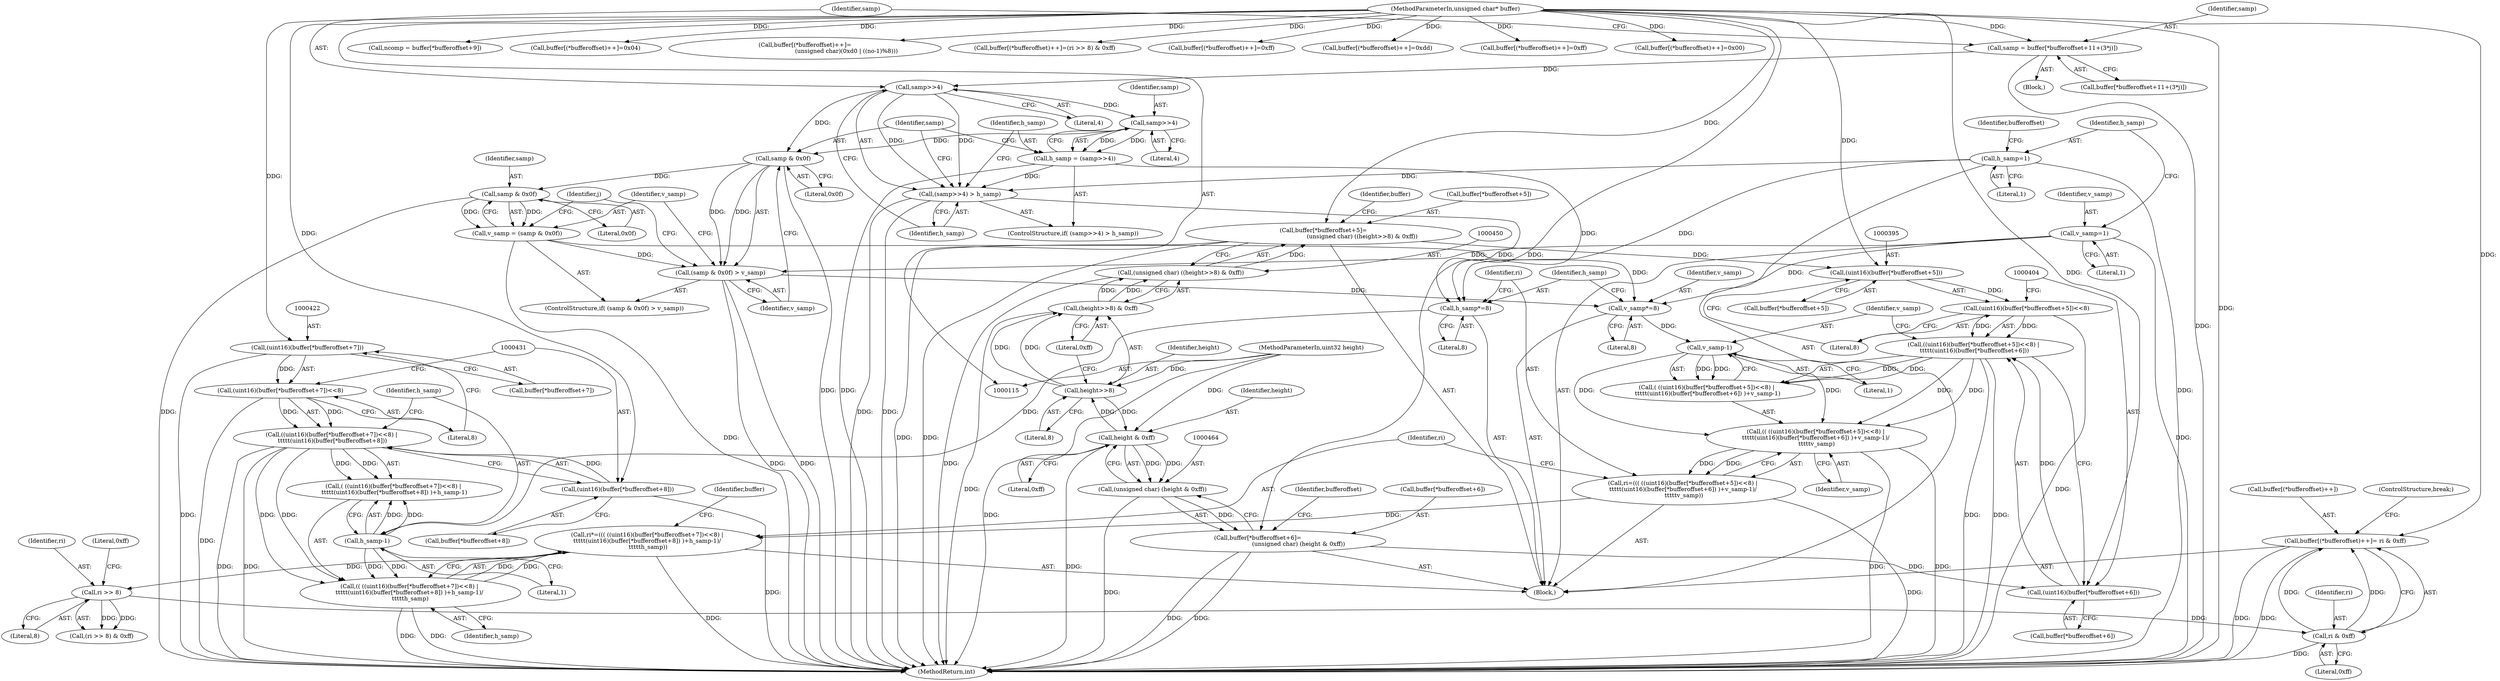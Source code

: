 digraph "0_libtiff_83a4b92815ea04969d494416eaae3d4c6b338e4a#diff-c8b4b355f9b5c06d585b23138e1c185f_3@array" {
"1000513" [label="(Call,buffer[(*bufferoffset)++]= ri & 0xff)"];
"1000519" [label="(Call,ri & 0xff)"];
"1000509" [label="(Call,ri >> 8)"];
"1000415" [label="(Call,ri*=((( ((uint16)(buffer[*bufferoffset+7])<<8) | \n\t\t\t\t\t(uint16)(buffer[*bufferoffset+8]) )+h_samp-1)/ \n\t\t\t\t\th_samp))"];
"1000417" [label="(Call,(( ((uint16)(buffer[*bufferoffset+7])<<8) | \n\t\t\t\t\t(uint16)(buffer[*bufferoffset+8]) )+h_samp-1)/ \n\t\t\t\t\th_samp)"];
"1000419" [label="(Call,((uint16)(buffer[*bufferoffset+7])<<8) | \n\t\t\t\t\t(uint16)(buffer[*bufferoffset+8]))"];
"1000420" [label="(Call,(uint16)(buffer[*bufferoffset+7])<<8)"];
"1000421" [label="(Call,(uint16)(buffer[*bufferoffset+7]))"];
"1000118" [label="(MethodParameterIn,unsigned char* buffer)"];
"1000430" [label="(Call,(uint16)(buffer[*bufferoffset+8]))"];
"1000438" [label="(Call,h_samp-1)"];
"1000385" [label="(Call,h_samp*=8)"];
"1000361" [label="(Call,(samp>>4) > h_samp)"];
"1000362" [label="(Call,samp>>4)"];
"1000348" [label="(Call,samp = buffer[*bufferoffset+11+(3*j)])"];
"1000366" [label="(Call,h_samp = (samp>>4))"];
"1000368" [label="(Call,samp>>4)"];
"1000319" [label="(Call,h_samp=1)"];
"1000388" [label="(Call,ri=((( ((uint16)(buffer[*bufferoffset+5])<<8) | \n\t\t\t\t\t(uint16)(buffer[*bufferoffset+6]) )+v_samp-1)/ \n\t\t\t\t\tv_samp))"];
"1000390" [label="(Call,(( ((uint16)(buffer[*bufferoffset+5])<<8) | \n\t\t\t\t\t(uint16)(buffer[*bufferoffset+6]) )+v_samp-1)/ \n\t\t\t\t\tv_samp)"];
"1000392" [label="(Call,((uint16)(buffer[*bufferoffset+5])<<8) | \n\t\t\t\t\t(uint16)(buffer[*bufferoffset+6]))"];
"1000393" [label="(Call,(uint16)(buffer[*bufferoffset+5])<<8)"];
"1000394" [label="(Call,(uint16)(buffer[*bufferoffset+5]))"];
"1000442" [label="(Call,buffer[*bufferoffset+5]=\n                                          (unsigned char) ((height>>8) & 0xff))"];
"1000449" [label="(Call,(unsigned char) ((height>>8) & 0xff))"];
"1000451" [label="(Call,(height>>8) & 0xff)"];
"1000452" [label="(Call,height>>8)"];
"1000465" [label="(Call,height & 0xff)"];
"1000122" [label="(MethodParameterIn,uint32 height)"];
"1000403" [label="(Call,(uint16)(buffer[*bufferoffset+6]))"];
"1000456" [label="(Call,buffer[*bufferoffset+6]=\n                                            (unsigned char) (height & 0xff))"];
"1000463" [label="(Call,(unsigned char) (height & 0xff))"];
"1000411" [label="(Call,v_samp-1)"];
"1000382" [label="(Call,v_samp*=8)"];
"1000372" [label="(Call,(samp & 0x0f) > v_samp)"];
"1000373" [label="(Call,samp & 0x0f)"];
"1000377" [label="(Call,v_samp = (samp & 0x0f))"];
"1000379" [label="(Call,samp & 0x0f)"];
"1000316" [label="(Call,v_samp=1)"];
"1000365" [label="(Identifier,h_samp)"];
"1000519" [label="(Call,ri & 0xff)"];
"1000326" [label="(Identifier,bufferoffset)"];
"1000382" [label="(Call,v_samp*=8)"];
"1000453" [label="(Identifier,height)"];
"1000391" [label="(Call,( ((uint16)(buffer[*bufferoffset+5])<<8) | \n\t\t\t\t\t(uint16)(buffer[*bufferoffset+6]) )+v_samp-1)"];
"1000509" [label="(Call,ri >> 8)"];
"1000298" [label="(Call,ncomp = buffer[*bufferoffset+9])"];
"1000371" [label="(ControlStructure,if( (samp & 0x0f) > v_samp))"];
"1000402" [label="(Literal,8)"];
"1000375" [label="(Literal,0x0f)"];
"1000449" [label="(Call,(unsigned char) ((height>>8) & 0xff))"];
"1000451" [label="(Call,(height>>8) & 0xff)"];
"1000362" [label="(Call,samp>>4)"];
"1000363" [label="(Identifier,samp)"];
"1000514" [label="(Call,buffer[(*bufferoffset)++])"];
"1000376" [label="(Identifier,v_samp)"];
"1000495" [label="(Call,buffer[(*bufferoffset)++]=0x04)"];
"1000345" [label="(Identifier,j)"];
"1000383" [label="(Identifier,v_samp)"];
"1000470" [label="(Identifier,bufferoffset)"];
"1000377" [label="(Call,v_samp = (samp & 0x0f))"];
"1000415" [label="(Call,ri*=((( ((uint16)(buffer[*bufferoffset+7])<<8) | \n\t\t\t\t\t(uint16)(buffer[*bufferoffset+8]) )+h_samp-1)/ \n\t\t\t\t\th_samp))"];
"1000360" [label="(ControlStructure,if( (samp>>4) > h_samp))"];
"1000403" [label="(Call,(uint16)(buffer[*bufferoffset+6]))"];
"1000444" [label="(Identifier,buffer)"];
"1000122" [label="(MethodParameterIn,uint32 height)"];
"1000614" [label="(Call,buffer[(*bufferoffset)++]=\n                                             (unsigned char)(0xd0 | ((no-1)%8)))"];
"1000361" [label="(Call,(samp>>4) > h_samp)"];
"1000418" [label="(Call,( ((uint16)(buffer[*bufferoffset+7])<<8) | \n\t\t\t\t\t(uint16)(buffer[*bufferoffset+8]) )+h_samp-1)"];
"1000466" [label="(Identifier,height)"];
"1000502" [label="(Call,buffer[(*bufferoffset)++]=(ri >> 8) & 0xff)"];
"1000455" [label="(Literal,0xff)"];
"1000513" [label="(Call,buffer[(*bufferoffset)++]= ri & 0xff)"];
"1000454" [label="(Literal,8)"];
"1000405" [label="(Call,buffer[*bufferoffset+6])"];
"1000421" [label="(Call,(uint16)(buffer[*bufferoffset+7]))"];
"1000413" [label="(Literal,1)"];
"1000118" [label="(MethodParameterIn,unsigned char* buffer)"];
"1000319" [label="(Call,h_samp=1)"];
"1000432" [label="(Call,buffer[*bufferoffset+8])"];
"1000346" [label="(Block,)"];
"1000389" [label="(Identifier,ri)"];
"1000370" [label="(Literal,4)"];
"1000349" [label="(Identifier,samp)"];
"1000366" [label="(Call,h_samp = (samp>>4))"];
"1000607" [label="(Call,buffer[(*bufferoffset)++]=0xff)"];
"1000481" [label="(Call,buffer[(*bufferoffset)++]=0xdd)"];
"1000393" [label="(Call,(uint16)(buffer[*bufferoffset+5])<<8)"];
"1000521" [label="(Literal,0xff)"];
"1000430" [label="(Call,(uint16)(buffer[*bufferoffset+8]))"];
"1000386" [label="(Identifier,h_samp)"];
"1000474" [label="(Call,buffer[(*bufferoffset)++]=0xff)"];
"1000373" [label="(Call,samp & 0x0f)"];
"1000438" [label="(Call,h_samp-1)"];
"1000488" [label="(Call,buffer[(*bufferoffset)++]=0x00)"];
"1000417" [label="(Call,(( ((uint16)(buffer[*bufferoffset+7])<<8) | \n\t\t\t\t\t(uint16)(buffer[*bufferoffset+8]) )+h_samp-1)/ \n\t\t\t\t\th_samp)"];
"1000385" [label="(Call,h_samp*=8)"];
"1000463" [label="(Call,(unsigned char) (height & 0xff))"];
"1000439" [label="(Identifier,h_samp)"];
"1000443" [label="(Call,buffer[*bufferoffset+5])"];
"1000368" [label="(Call,samp>>4)"];
"1000392" [label="(Call,((uint16)(buffer[*bufferoffset+5])<<8) | \n\t\t\t\t\t(uint16)(buffer[*bufferoffset+6]))"];
"1000380" [label="(Identifier,samp)"];
"1000396" [label="(Call,buffer[*bufferoffset+5])"];
"1000511" [label="(Literal,8)"];
"1000520" [label="(Identifier,ri)"];
"1000379" [label="(Call,samp & 0x0f)"];
"1000387" [label="(Literal,8)"];
"1000411" [label="(Call,v_samp-1)"];
"1000320" [label="(Identifier,h_samp)"];
"1000419" [label="(Call,((uint16)(buffer[*bufferoffset+7])<<8) | \n\t\t\t\t\t(uint16)(buffer[*bufferoffset+8]))"];
"1000457" [label="(Call,buffer[*bufferoffset+6])"];
"1000510" [label="(Identifier,ri)"];
"1000348" [label="(Call,samp = buffer[*bufferoffset+11+(3*j)])"];
"1000317" [label="(Identifier,v_samp)"];
"1000442" [label="(Call,buffer[*bufferoffset+5]=\n                                          (unsigned char) ((height>>8) & 0xff))"];
"1000364" [label="(Literal,4)"];
"1000423" [label="(Call,buffer[*bufferoffset+7])"];
"1000316" [label="(Call,v_samp=1)"];
"1000429" [label="(Literal,8)"];
"1000420" [label="(Call,(uint16)(buffer[*bufferoffset+7])<<8)"];
"1000452" [label="(Call,height>>8)"];
"1000456" [label="(Call,buffer[*bufferoffset+6]=\n                                            (unsigned char) (height & 0xff))"];
"1000394" [label="(Call,(uint16)(buffer[*bufferoffset+5]))"];
"1000465" [label="(Call,height & 0xff)"];
"1000369" [label="(Identifier,samp)"];
"1000512" [label="(Literal,0xff)"];
"1000440" [label="(Literal,1)"];
"1000260" [label="(Block,)"];
"1000522" [label="(ControlStructure,break;)"];
"1000388" [label="(Call,ri=((( ((uint16)(buffer[*bufferoffset+5])<<8) | \n\t\t\t\t\t(uint16)(buffer[*bufferoffset+6]) )+v_samp-1)/ \n\t\t\t\t\tv_samp))"];
"1000441" [label="(Identifier,h_samp)"];
"1000318" [label="(Literal,1)"];
"1000390" [label="(Call,(( ((uint16)(buffer[*bufferoffset+5])<<8) | \n\t\t\t\t\t(uint16)(buffer[*bufferoffset+6]) )+v_samp-1)/ \n\t\t\t\t\tv_samp)"];
"1000367" [label="(Identifier,h_samp)"];
"1000350" [label="(Call,buffer[*bufferoffset+11+(3*j)])"];
"1000467" [label="(Literal,0xff)"];
"1000378" [label="(Identifier,v_samp)"];
"1000372" [label="(Call,(samp & 0x0f) > v_samp)"];
"1000458" [label="(Identifier,buffer)"];
"1000414" [label="(Identifier,v_samp)"];
"1000321" [label="(Literal,1)"];
"1000381" [label="(Literal,0x0f)"];
"1000384" [label="(Literal,8)"];
"1000508" [label="(Call,(ri >> 8) & 0xff)"];
"1000678" [label="(MethodReturn,int)"];
"1000416" [label="(Identifier,ri)"];
"1000412" [label="(Identifier,v_samp)"];
"1000374" [label="(Identifier,samp)"];
"1000513" -> "1000260"  [label="AST: "];
"1000513" -> "1000519"  [label="CFG: "];
"1000514" -> "1000513"  [label="AST: "];
"1000519" -> "1000513"  [label="AST: "];
"1000522" -> "1000513"  [label="CFG: "];
"1000513" -> "1000678"  [label="DDG: "];
"1000513" -> "1000678"  [label="DDG: "];
"1000519" -> "1000513"  [label="DDG: "];
"1000519" -> "1000513"  [label="DDG: "];
"1000118" -> "1000513"  [label="DDG: "];
"1000519" -> "1000521"  [label="CFG: "];
"1000520" -> "1000519"  [label="AST: "];
"1000521" -> "1000519"  [label="AST: "];
"1000519" -> "1000678"  [label="DDG: "];
"1000509" -> "1000519"  [label="DDG: "];
"1000509" -> "1000508"  [label="AST: "];
"1000509" -> "1000511"  [label="CFG: "];
"1000510" -> "1000509"  [label="AST: "];
"1000511" -> "1000509"  [label="AST: "];
"1000512" -> "1000509"  [label="CFG: "];
"1000509" -> "1000508"  [label="DDG: "];
"1000509" -> "1000508"  [label="DDG: "];
"1000415" -> "1000509"  [label="DDG: "];
"1000415" -> "1000260"  [label="AST: "];
"1000415" -> "1000417"  [label="CFG: "];
"1000416" -> "1000415"  [label="AST: "];
"1000417" -> "1000415"  [label="AST: "];
"1000444" -> "1000415"  [label="CFG: "];
"1000415" -> "1000678"  [label="DDG: "];
"1000417" -> "1000415"  [label="DDG: "];
"1000417" -> "1000415"  [label="DDG: "];
"1000388" -> "1000415"  [label="DDG: "];
"1000417" -> "1000441"  [label="CFG: "];
"1000418" -> "1000417"  [label="AST: "];
"1000441" -> "1000417"  [label="AST: "];
"1000417" -> "1000678"  [label="DDG: "];
"1000417" -> "1000678"  [label="DDG: "];
"1000419" -> "1000417"  [label="DDG: "];
"1000419" -> "1000417"  [label="DDG: "];
"1000438" -> "1000417"  [label="DDG: "];
"1000438" -> "1000417"  [label="DDG: "];
"1000419" -> "1000418"  [label="AST: "];
"1000419" -> "1000430"  [label="CFG: "];
"1000420" -> "1000419"  [label="AST: "];
"1000430" -> "1000419"  [label="AST: "];
"1000439" -> "1000419"  [label="CFG: "];
"1000419" -> "1000678"  [label="DDG: "];
"1000419" -> "1000678"  [label="DDG: "];
"1000419" -> "1000418"  [label="DDG: "];
"1000419" -> "1000418"  [label="DDG: "];
"1000420" -> "1000419"  [label="DDG: "];
"1000420" -> "1000419"  [label="DDG: "];
"1000430" -> "1000419"  [label="DDG: "];
"1000420" -> "1000429"  [label="CFG: "];
"1000421" -> "1000420"  [label="AST: "];
"1000429" -> "1000420"  [label="AST: "];
"1000431" -> "1000420"  [label="CFG: "];
"1000420" -> "1000678"  [label="DDG: "];
"1000421" -> "1000420"  [label="DDG: "];
"1000421" -> "1000423"  [label="CFG: "];
"1000422" -> "1000421"  [label="AST: "];
"1000423" -> "1000421"  [label="AST: "];
"1000429" -> "1000421"  [label="CFG: "];
"1000421" -> "1000678"  [label="DDG: "];
"1000118" -> "1000421"  [label="DDG: "];
"1000118" -> "1000115"  [label="AST: "];
"1000118" -> "1000678"  [label="DDG: "];
"1000118" -> "1000298"  [label="DDG: "];
"1000118" -> "1000348"  [label="DDG: "];
"1000118" -> "1000394"  [label="DDG: "];
"1000118" -> "1000403"  [label="DDG: "];
"1000118" -> "1000430"  [label="DDG: "];
"1000118" -> "1000442"  [label="DDG: "];
"1000118" -> "1000456"  [label="DDG: "];
"1000118" -> "1000474"  [label="DDG: "];
"1000118" -> "1000481"  [label="DDG: "];
"1000118" -> "1000488"  [label="DDG: "];
"1000118" -> "1000495"  [label="DDG: "];
"1000118" -> "1000502"  [label="DDG: "];
"1000118" -> "1000607"  [label="DDG: "];
"1000118" -> "1000614"  [label="DDG: "];
"1000430" -> "1000432"  [label="CFG: "];
"1000431" -> "1000430"  [label="AST: "];
"1000432" -> "1000430"  [label="AST: "];
"1000430" -> "1000678"  [label="DDG: "];
"1000438" -> "1000418"  [label="AST: "];
"1000438" -> "1000440"  [label="CFG: "];
"1000439" -> "1000438"  [label="AST: "];
"1000440" -> "1000438"  [label="AST: "];
"1000418" -> "1000438"  [label="CFG: "];
"1000438" -> "1000418"  [label="DDG: "];
"1000438" -> "1000418"  [label="DDG: "];
"1000385" -> "1000438"  [label="DDG: "];
"1000385" -> "1000260"  [label="AST: "];
"1000385" -> "1000387"  [label="CFG: "];
"1000386" -> "1000385"  [label="AST: "];
"1000387" -> "1000385"  [label="AST: "];
"1000389" -> "1000385"  [label="CFG: "];
"1000361" -> "1000385"  [label="DDG: "];
"1000366" -> "1000385"  [label="DDG: "];
"1000319" -> "1000385"  [label="DDG: "];
"1000361" -> "1000360"  [label="AST: "];
"1000361" -> "1000365"  [label="CFG: "];
"1000362" -> "1000361"  [label="AST: "];
"1000365" -> "1000361"  [label="AST: "];
"1000367" -> "1000361"  [label="CFG: "];
"1000374" -> "1000361"  [label="CFG: "];
"1000361" -> "1000678"  [label="DDG: "];
"1000361" -> "1000678"  [label="DDG: "];
"1000362" -> "1000361"  [label="DDG: "];
"1000362" -> "1000361"  [label="DDG: "];
"1000366" -> "1000361"  [label="DDG: "];
"1000319" -> "1000361"  [label="DDG: "];
"1000362" -> "1000364"  [label="CFG: "];
"1000363" -> "1000362"  [label="AST: "];
"1000364" -> "1000362"  [label="AST: "];
"1000365" -> "1000362"  [label="CFG: "];
"1000348" -> "1000362"  [label="DDG: "];
"1000362" -> "1000368"  [label="DDG: "];
"1000362" -> "1000373"  [label="DDG: "];
"1000348" -> "1000346"  [label="AST: "];
"1000348" -> "1000350"  [label="CFG: "];
"1000349" -> "1000348"  [label="AST: "];
"1000350" -> "1000348"  [label="AST: "];
"1000363" -> "1000348"  [label="CFG: "];
"1000348" -> "1000678"  [label="DDG: "];
"1000366" -> "1000360"  [label="AST: "];
"1000366" -> "1000368"  [label="CFG: "];
"1000367" -> "1000366"  [label="AST: "];
"1000368" -> "1000366"  [label="AST: "];
"1000374" -> "1000366"  [label="CFG: "];
"1000366" -> "1000678"  [label="DDG: "];
"1000368" -> "1000366"  [label="DDG: "];
"1000368" -> "1000366"  [label="DDG: "];
"1000368" -> "1000370"  [label="CFG: "];
"1000369" -> "1000368"  [label="AST: "];
"1000370" -> "1000368"  [label="AST: "];
"1000368" -> "1000373"  [label="DDG: "];
"1000319" -> "1000260"  [label="AST: "];
"1000319" -> "1000321"  [label="CFG: "];
"1000320" -> "1000319"  [label="AST: "];
"1000321" -> "1000319"  [label="AST: "];
"1000326" -> "1000319"  [label="CFG: "];
"1000319" -> "1000678"  [label="DDG: "];
"1000388" -> "1000260"  [label="AST: "];
"1000388" -> "1000390"  [label="CFG: "];
"1000389" -> "1000388"  [label="AST: "];
"1000390" -> "1000388"  [label="AST: "];
"1000416" -> "1000388"  [label="CFG: "];
"1000388" -> "1000678"  [label="DDG: "];
"1000390" -> "1000388"  [label="DDG: "];
"1000390" -> "1000388"  [label="DDG: "];
"1000390" -> "1000414"  [label="CFG: "];
"1000391" -> "1000390"  [label="AST: "];
"1000414" -> "1000390"  [label="AST: "];
"1000390" -> "1000678"  [label="DDG: "];
"1000390" -> "1000678"  [label="DDG: "];
"1000392" -> "1000390"  [label="DDG: "];
"1000392" -> "1000390"  [label="DDG: "];
"1000411" -> "1000390"  [label="DDG: "];
"1000411" -> "1000390"  [label="DDG: "];
"1000392" -> "1000391"  [label="AST: "];
"1000392" -> "1000403"  [label="CFG: "];
"1000393" -> "1000392"  [label="AST: "];
"1000403" -> "1000392"  [label="AST: "];
"1000412" -> "1000392"  [label="CFG: "];
"1000392" -> "1000678"  [label="DDG: "];
"1000392" -> "1000678"  [label="DDG: "];
"1000392" -> "1000391"  [label="DDG: "];
"1000392" -> "1000391"  [label="DDG: "];
"1000393" -> "1000392"  [label="DDG: "];
"1000393" -> "1000392"  [label="DDG: "];
"1000403" -> "1000392"  [label="DDG: "];
"1000393" -> "1000402"  [label="CFG: "];
"1000394" -> "1000393"  [label="AST: "];
"1000402" -> "1000393"  [label="AST: "];
"1000404" -> "1000393"  [label="CFG: "];
"1000393" -> "1000678"  [label="DDG: "];
"1000394" -> "1000393"  [label="DDG: "];
"1000394" -> "1000396"  [label="CFG: "];
"1000395" -> "1000394"  [label="AST: "];
"1000396" -> "1000394"  [label="AST: "];
"1000402" -> "1000394"  [label="CFG: "];
"1000442" -> "1000394"  [label="DDG: "];
"1000442" -> "1000260"  [label="AST: "];
"1000442" -> "1000449"  [label="CFG: "];
"1000443" -> "1000442"  [label="AST: "];
"1000449" -> "1000442"  [label="AST: "];
"1000458" -> "1000442"  [label="CFG: "];
"1000442" -> "1000678"  [label="DDG: "];
"1000442" -> "1000678"  [label="DDG: "];
"1000449" -> "1000442"  [label="DDG: "];
"1000449" -> "1000451"  [label="CFG: "];
"1000450" -> "1000449"  [label="AST: "];
"1000451" -> "1000449"  [label="AST: "];
"1000449" -> "1000678"  [label="DDG: "];
"1000451" -> "1000449"  [label="DDG: "];
"1000451" -> "1000449"  [label="DDG: "];
"1000451" -> "1000455"  [label="CFG: "];
"1000452" -> "1000451"  [label="AST: "];
"1000455" -> "1000451"  [label="AST: "];
"1000451" -> "1000678"  [label="DDG: "];
"1000452" -> "1000451"  [label="DDG: "];
"1000452" -> "1000451"  [label="DDG: "];
"1000452" -> "1000454"  [label="CFG: "];
"1000453" -> "1000452"  [label="AST: "];
"1000454" -> "1000452"  [label="AST: "];
"1000455" -> "1000452"  [label="CFG: "];
"1000465" -> "1000452"  [label="DDG: "];
"1000122" -> "1000452"  [label="DDG: "];
"1000452" -> "1000465"  [label="DDG: "];
"1000465" -> "1000463"  [label="AST: "];
"1000465" -> "1000467"  [label="CFG: "];
"1000466" -> "1000465"  [label="AST: "];
"1000467" -> "1000465"  [label="AST: "];
"1000463" -> "1000465"  [label="CFG: "];
"1000465" -> "1000678"  [label="DDG: "];
"1000465" -> "1000463"  [label="DDG: "];
"1000465" -> "1000463"  [label="DDG: "];
"1000122" -> "1000465"  [label="DDG: "];
"1000122" -> "1000115"  [label="AST: "];
"1000122" -> "1000678"  [label="DDG: "];
"1000403" -> "1000405"  [label="CFG: "];
"1000404" -> "1000403"  [label="AST: "];
"1000405" -> "1000403"  [label="AST: "];
"1000456" -> "1000403"  [label="DDG: "];
"1000456" -> "1000260"  [label="AST: "];
"1000456" -> "1000463"  [label="CFG: "];
"1000457" -> "1000456"  [label="AST: "];
"1000463" -> "1000456"  [label="AST: "];
"1000470" -> "1000456"  [label="CFG: "];
"1000456" -> "1000678"  [label="DDG: "];
"1000456" -> "1000678"  [label="DDG: "];
"1000463" -> "1000456"  [label="DDG: "];
"1000464" -> "1000463"  [label="AST: "];
"1000463" -> "1000678"  [label="DDG: "];
"1000411" -> "1000391"  [label="AST: "];
"1000411" -> "1000413"  [label="CFG: "];
"1000412" -> "1000411"  [label="AST: "];
"1000413" -> "1000411"  [label="AST: "];
"1000391" -> "1000411"  [label="CFG: "];
"1000411" -> "1000391"  [label="DDG: "];
"1000411" -> "1000391"  [label="DDG: "];
"1000382" -> "1000411"  [label="DDG: "];
"1000382" -> "1000260"  [label="AST: "];
"1000382" -> "1000384"  [label="CFG: "];
"1000383" -> "1000382"  [label="AST: "];
"1000384" -> "1000382"  [label="AST: "];
"1000386" -> "1000382"  [label="CFG: "];
"1000372" -> "1000382"  [label="DDG: "];
"1000377" -> "1000382"  [label="DDG: "];
"1000316" -> "1000382"  [label="DDG: "];
"1000372" -> "1000371"  [label="AST: "];
"1000372" -> "1000376"  [label="CFG: "];
"1000373" -> "1000372"  [label="AST: "];
"1000376" -> "1000372"  [label="AST: "];
"1000378" -> "1000372"  [label="CFG: "];
"1000345" -> "1000372"  [label="CFG: "];
"1000372" -> "1000678"  [label="DDG: "];
"1000372" -> "1000678"  [label="DDG: "];
"1000373" -> "1000372"  [label="DDG: "];
"1000373" -> "1000372"  [label="DDG: "];
"1000377" -> "1000372"  [label="DDG: "];
"1000316" -> "1000372"  [label="DDG: "];
"1000373" -> "1000375"  [label="CFG: "];
"1000374" -> "1000373"  [label="AST: "];
"1000375" -> "1000373"  [label="AST: "];
"1000376" -> "1000373"  [label="CFG: "];
"1000373" -> "1000678"  [label="DDG: "];
"1000373" -> "1000379"  [label="DDG: "];
"1000377" -> "1000371"  [label="AST: "];
"1000377" -> "1000379"  [label="CFG: "];
"1000378" -> "1000377"  [label="AST: "];
"1000379" -> "1000377"  [label="AST: "];
"1000345" -> "1000377"  [label="CFG: "];
"1000377" -> "1000678"  [label="DDG: "];
"1000379" -> "1000377"  [label="DDG: "];
"1000379" -> "1000377"  [label="DDG: "];
"1000379" -> "1000381"  [label="CFG: "];
"1000380" -> "1000379"  [label="AST: "];
"1000381" -> "1000379"  [label="AST: "];
"1000379" -> "1000678"  [label="DDG: "];
"1000316" -> "1000260"  [label="AST: "];
"1000316" -> "1000318"  [label="CFG: "];
"1000317" -> "1000316"  [label="AST: "];
"1000318" -> "1000316"  [label="AST: "];
"1000320" -> "1000316"  [label="CFG: "];
"1000316" -> "1000678"  [label="DDG: "];
}
